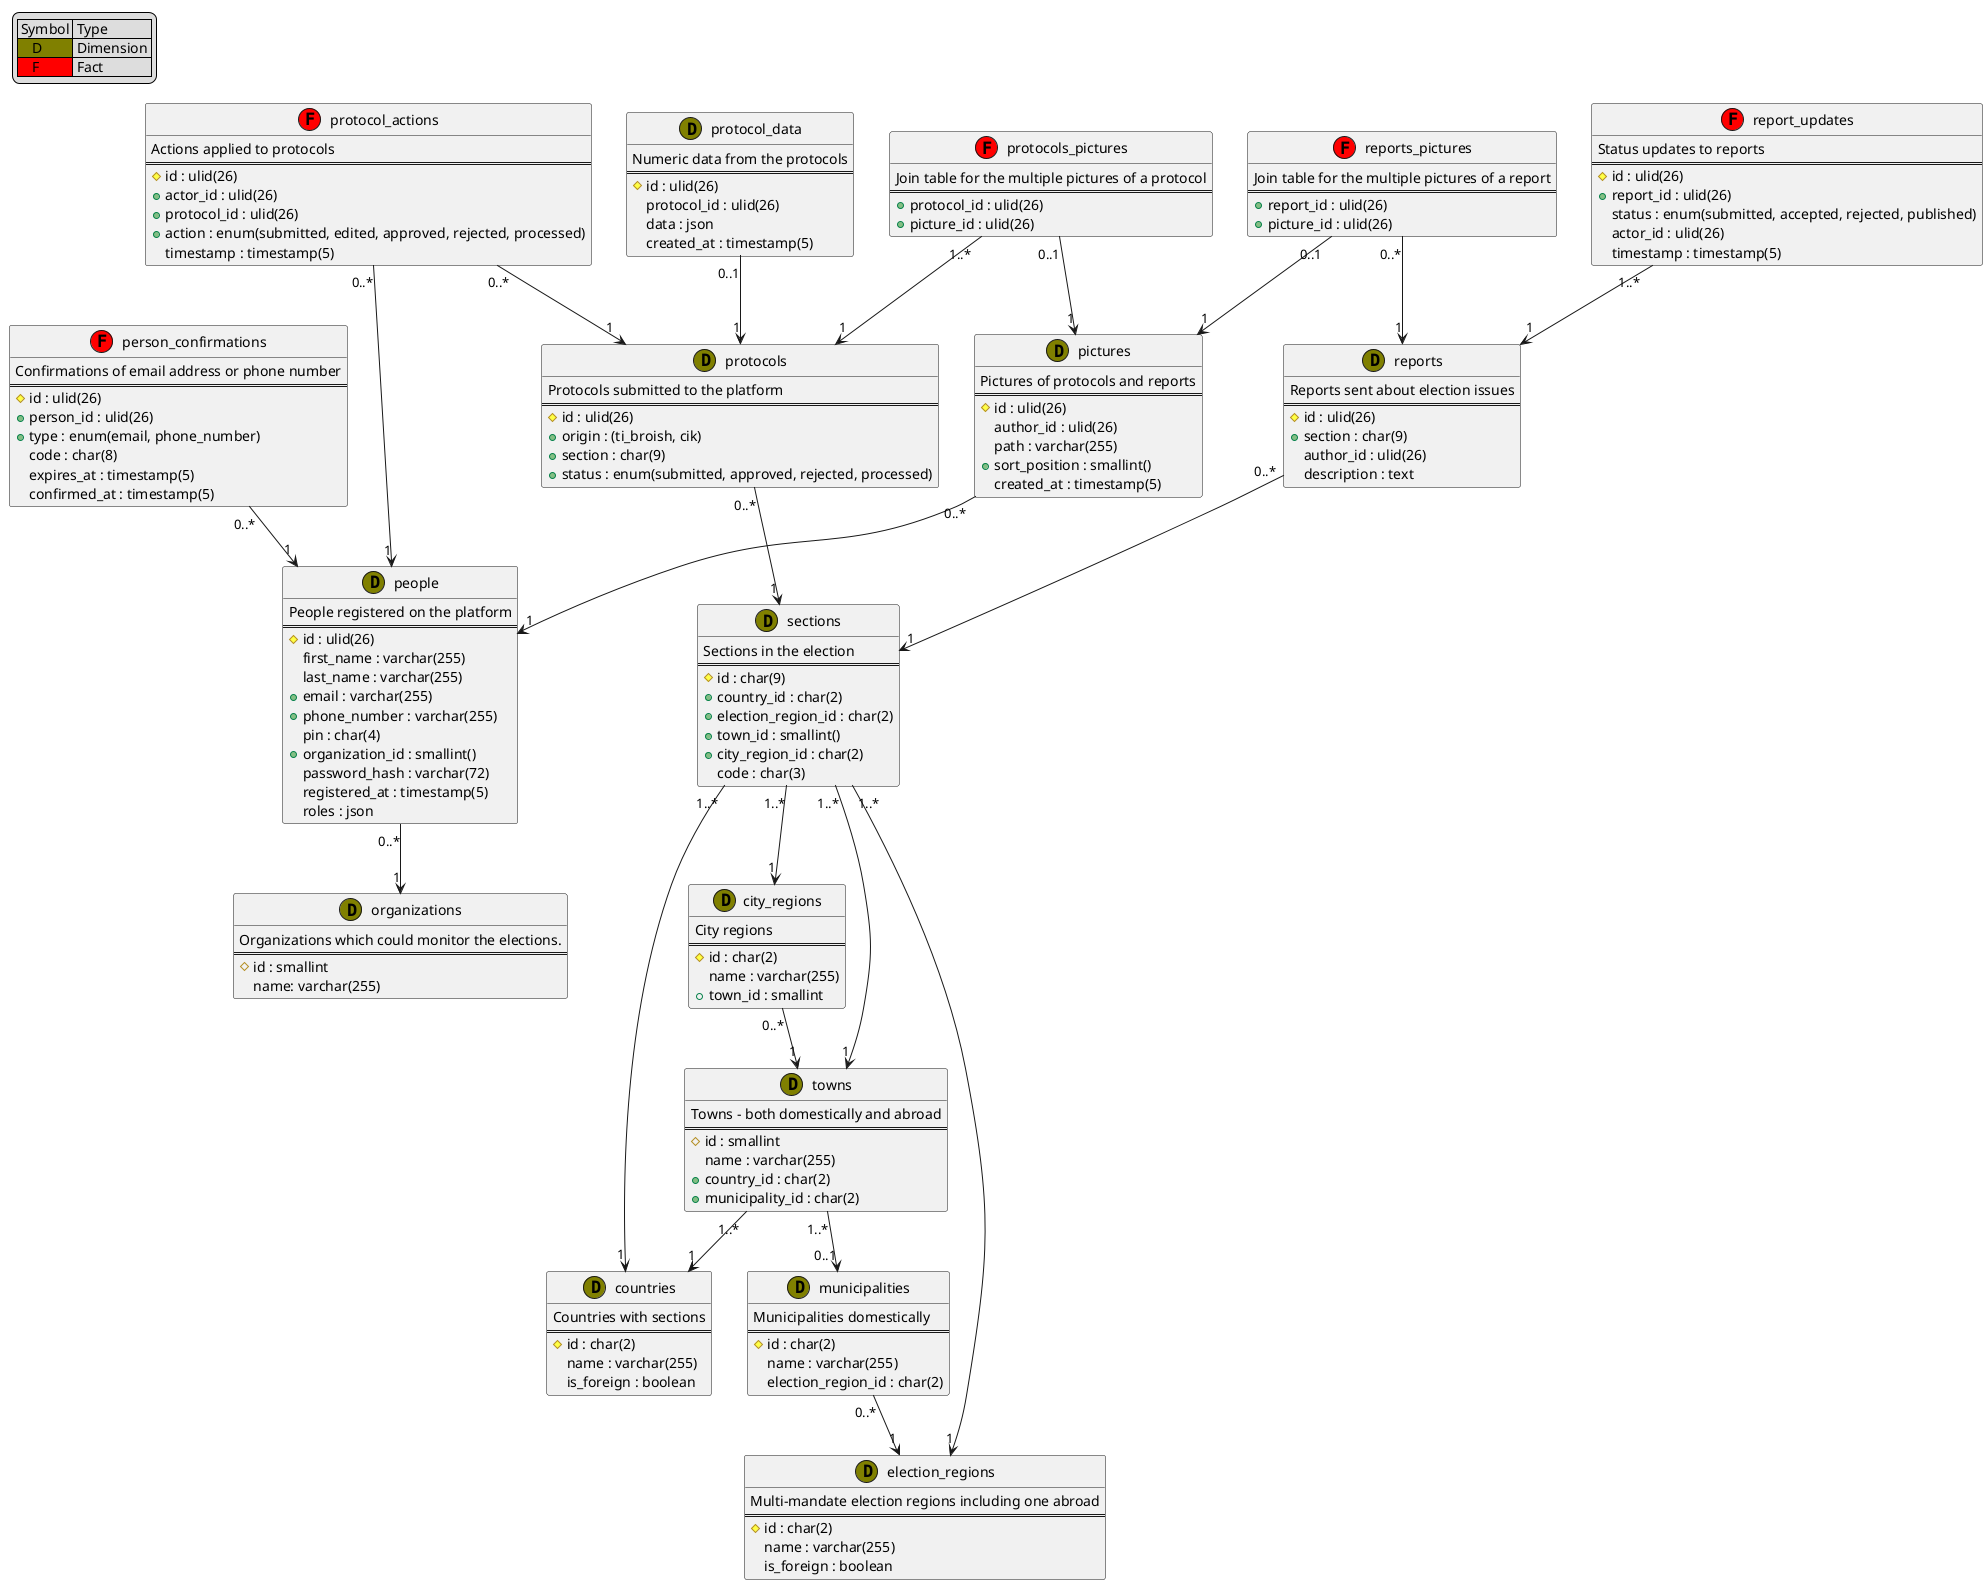 @startuml database

legend top left
    | Symbol | Type |
    |<#808000>    D| Dimension |
    |<#FF0000>    F| Fact |
end legend

class people <<(D,olive)>> {
  People registered on the platform
  ==
  #id : ulid(26)
  first_name : varchar(255)
  last_name : varchar(255)
  +email : varchar(255)
  +phone_number : varchar(255)
  pin : char(4)
  +organization_id : smallint()
  password_hash : varchar(72)
  registered_at : timestamp(5)
  roles : json
}

person_confirmations "0..*" --> "1" people
people "0..*" --> "1" organizations

class organizations <<(D,olive)>> {
    Organizations which could monitor the elections.
    ==
    #id : smallint
    name: varchar(255)
}

class person_confirmations <<(F,red)>> {
    Confirmations of email address or phone number
    ==
    #id : ulid(26)
    +person_id : ulid(26)
    +type : enum(email, phone_number)
    code : char(8)
    expires_at : timestamp(5)
    confirmed_at : timestamp(5)
}

class sections <<(D,olive)>> {
    Sections in the election
    ==
    #id : char(9)
    +country_id : char(2)
    +election_region_id : char(2)
    +town_id : smallint()
    +city_region_id : char(2)
    code : char(3)
}

sections "1..*" --> "1" countries
sections "1..*" --> "1" election_regions
sections "1..*" --> "1" city_regions
sections "1..*" --> "1" towns

class protocols <<(D,olive)>> {
    Protocols submitted to the platform
    ==
    #id : ulid(26)
    +origin : (ti_broish, cik)
    +section : char(9)
    +status : enum(submitted, approved, rejected, processed)
}

protocols "0..*" --> "1" sections

class protocol_data <<(D,olive)>> {
    Numeric data from the protocols
    ==
    #id : ulid(26)
    protocol_id : ulid(26)
    data : json
    created_at : timestamp(5)
}

protocol_data "0..1" --> "1" protocols

class protocol_actions <<(F,red)>> {
    Actions applied to protocols
    ==
    #id : ulid(26)
    +actor_id : ulid(26)
    +protocol_id : ulid(26)
    +action : enum(submitted, edited, approved, rejected, processed)
    timestamp : timestamp(5)
}

protocol_actions "0..*" --> "1" protocols
protocol_actions "0..*" --> "1" people

class reports <<(D,olive)>> {
    Reports sent about election issues
    ==
    #id : ulid(26)
    +section : char(9)
    author_id : ulid(26)
    description : text
}

reports "0..*" --> "1" sections

class report_updates <<(F,red)>> {
    Status updates to reports
    ==
    #id : ulid(26)
    +report_id : ulid(26)
    status : enum(submitted, accepted, rejected, published)
    actor_id : ulid(26)
    timestamp : timestamp(5)
}

report_updates "1..*" --> "1" reports

class pictures <<(D,olive)>> {
    Pictures of protocols and reports
    ==
    #id : ulid(26)
    author_id : ulid(26)
    path : varchar(255)
    +sort_position : smallint()
    created_at : timestamp(5)
}

pictures "0..*" --> "1" people

class reports_pictures <<(F,red)>> {
    Join table for the multiple pictures of a report
    ==
    +report_id : ulid(26)
    +picture_id : ulid(26)
}

reports_pictures "0..1" --> "1" pictures
reports_pictures "0..*" --> "1" reports

class protocols_pictures <<(F,red)>> {
    Join table for the multiple pictures of a protocol
    ==
    +protocol_id : ulid(26)
    +picture_id : ulid(26)
}

protocols_pictures "0..1" --> "1" pictures
protocols_pictures "1..*" --> "1" protocols

class election_regions <<(D,olive)>> {
    Multi-mandate election regions including one abroad
    ==
    #id : char(2)
    name : varchar(255)
    is_foreign : boolean
}

class countries <<(D,olive)>> {
    Countries with sections
    ==
    #id : char(2)
    name : varchar(255)
    is_foreign : boolean
}

class municipalities <<(D,olive)>> {
    Municipalities domestically
    ==
    #id : char(2)
    name : varchar(255)
    election_region_id : char(2)
}

municipalities "0..*" --> "1" election_regions

class towns <<(D,olive)>> {
    Towns - both domestically and abroad
    ==
    #id : smallint
    name : varchar(255)
    +country_id : char(2)
    +municipality_id : char(2)
}

towns "1..*" --> "1" countries
towns "1..*" --> "0..1" municipalities

class city_regions <<(D,olive)>> {
    City regions
    ==
    #id : char(2)
    name : varchar(255)
    +town_id : smallint
}

city_regions "0..*" --> "1" towns

@enduml
